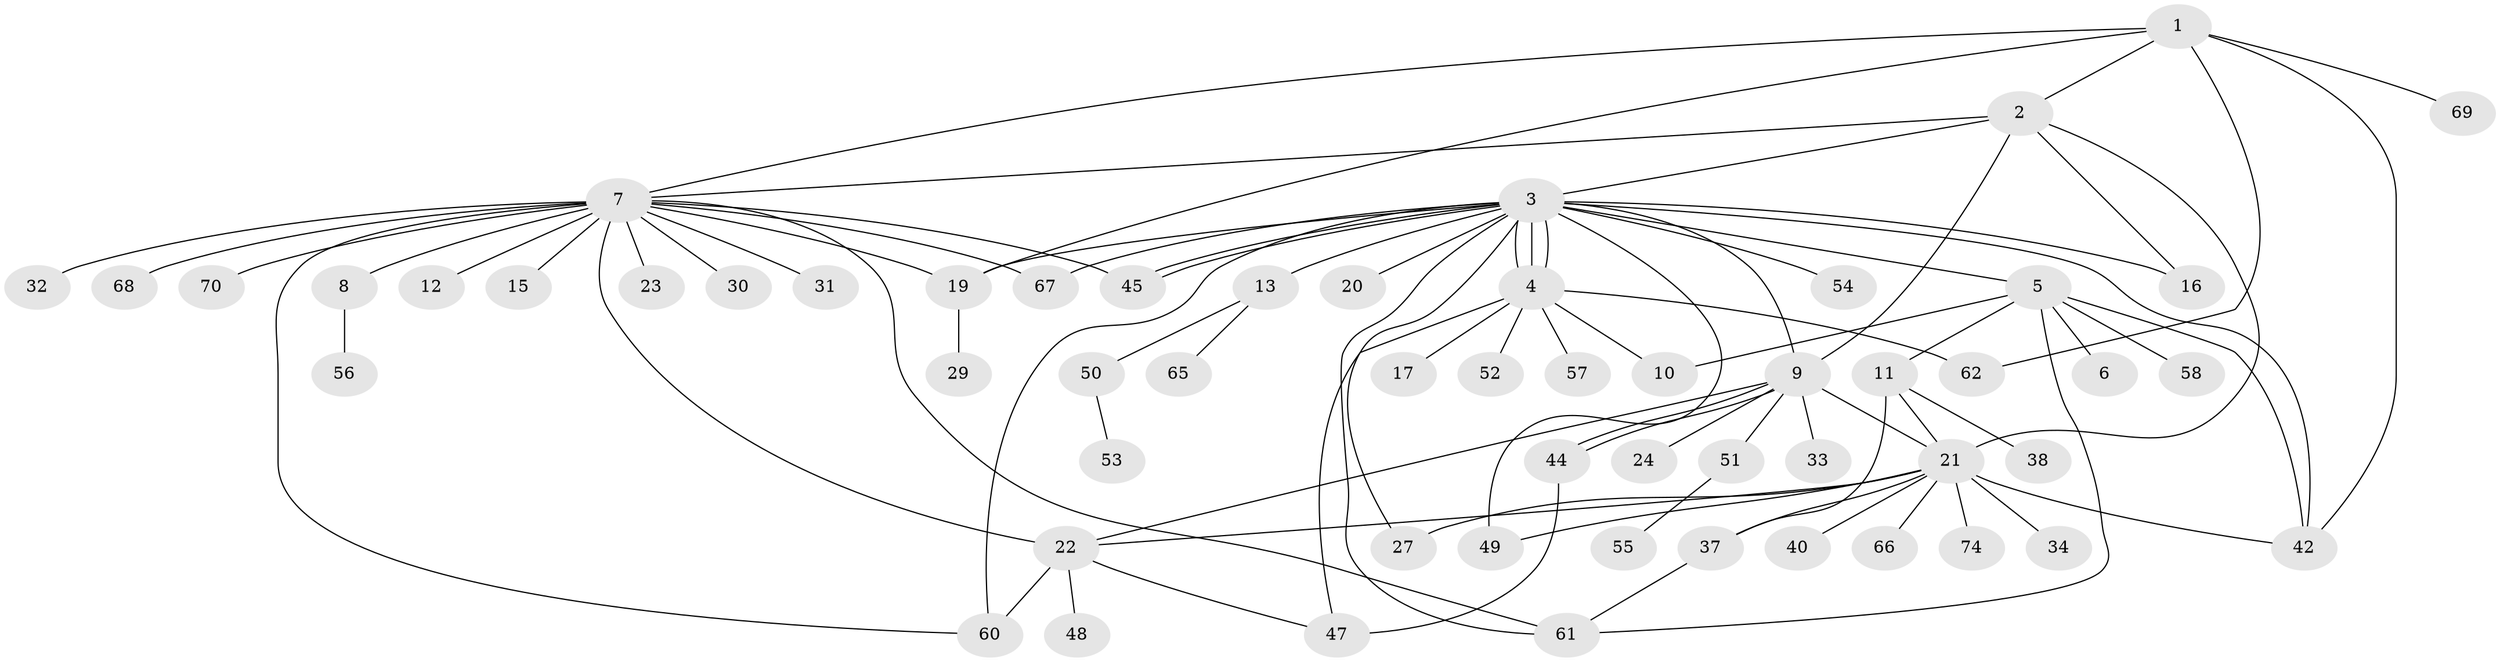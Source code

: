 // Generated by graph-tools (version 1.1) at 2025/51/02/27/25 19:51:57]
// undirected, 57 vertices, 86 edges
graph export_dot {
graph [start="1"]
  node [color=gray90,style=filled];
  1 [super="+63"];
  2 [super="+14"];
  3 [super="+28"];
  4 [super="+35"];
  5 [super="+36"];
  6;
  7 [super="+39"];
  8;
  9 [super="+25"];
  10;
  11;
  12 [super="+26"];
  13 [super="+59"];
  15;
  16;
  17 [super="+18"];
  19 [super="+73"];
  20;
  21 [super="+43"];
  22 [super="+75"];
  23;
  24 [super="+41"];
  27;
  29;
  30;
  31;
  32;
  33;
  34;
  37 [super="+46"];
  38;
  40;
  42 [super="+72"];
  44 [super="+64"];
  45;
  47 [super="+71"];
  48;
  49;
  50;
  51;
  52;
  53;
  54;
  55;
  56;
  57;
  58;
  60;
  61 [super="+76"];
  62;
  65;
  66;
  67;
  68;
  69;
  70;
  74;
  1 -- 2;
  1 -- 7;
  1 -- 19;
  1 -- 42;
  1 -- 62;
  1 -- 69;
  2 -- 3;
  2 -- 16;
  2 -- 21;
  2 -- 7;
  2 -- 9;
  3 -- 4;
  3 -- 4;
  3 -- 4;
  3 -- 5;
  3 -- 9;
  3 -- 13;
  3 -- 16;
  3 -- 20;
  3 -- 27;
  3 -- 45;
  3 -- 45;
  3 -- 49;
  3 -- 54;
  3 -- 67;
  3 -- 19;
  3 -- 60;
  3 -- 61;
  3 -- 42;
  4 -- 10;
  4 -- 17;
  4 -- 47;
  4 -- 52;
  4 -- 57;
  4 -- 62;
  5 -- 6;
  5 -- 10;
  5 -- 11;
  5 -- 58;
  5 -- 61;
  5 -- 42;
  7 -- 8;
  7 -- 12;
  7 -- 15;
  7 -- 19;
  7 -- 22 [weight=2];
  7 -- 23;
  7 -- 30;
  7 -- 31;
  7 -- 32;
  7 -- 45;
  7 -- 60;
  7 -- 67;
  7 -- 68;
  7 -- 70;
  7 -- 61;
  8 -- 56;
  9 -- 21;
  9 -- 24;
  9 -- 33;
  9 -- 44;
  9 -- 44;
  9 -- 51;
  9 -- 22;
  11 -- 21;
  11 -- 37;
  11 -- 38;
  13 -- 50;
  13 -- 65;
  19 -- 29;
  21 -- 22;
  21 -- 27;
  21 -- 34;
  21 -- 40;
  21 -- 49;
  21 -- 66;
  21 -- 74;
  21 -- 37;
  21 -- 42;
  22 -- 48;
  22 -- 60;
  22 -- 47;
  37 -- 61;
  44 -- 47;
  50 -- 53;
  51 -- 55;
}
